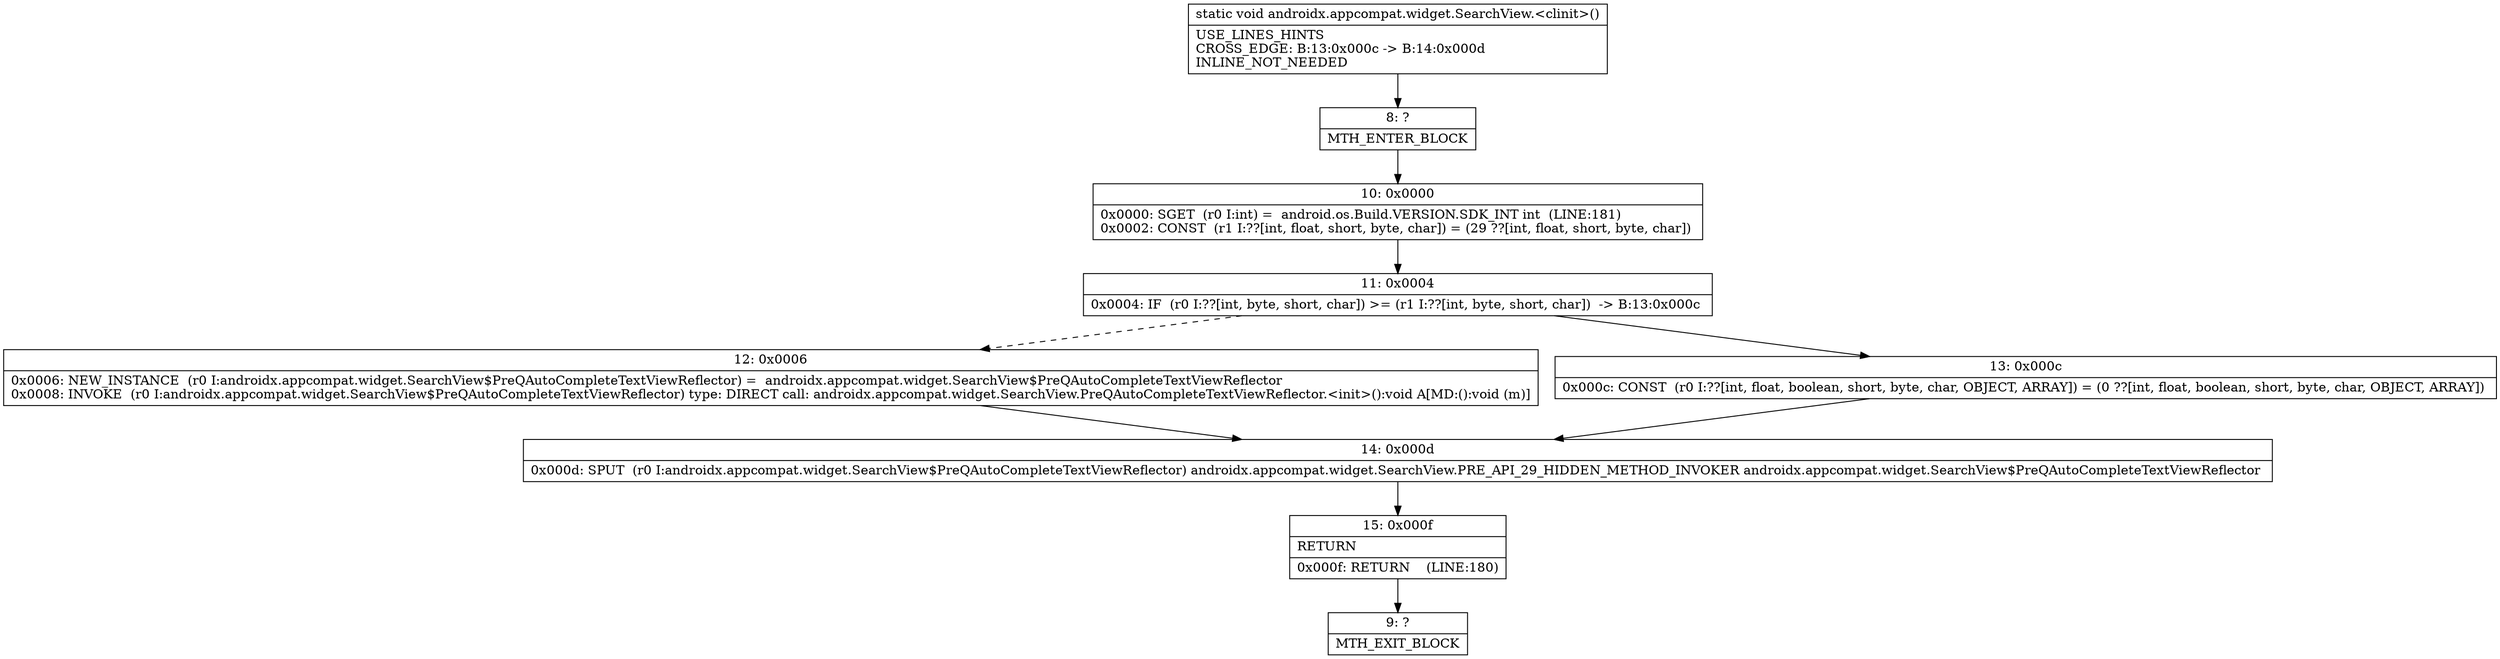 digraph "CFG forandroidx.appcompat.widget.SearchView.\<clinit\>()V" {
Node_8 [shape=record,label="{8\:\ ?|MTH_ENTER_BLOCK\l}"];
Node_10 [shape=record,label="{10\:\ 0x0000|0x0000: SGET  (r0 I:int) =  android.os.Build.VERSION.SDK_INT int  (LINE:181)\l0x0002: CONST  (r1 I:??[int, float, short, byte, char]) = (29 ??[int, float, short, byte, char]) \l}"];
Node_11 [shape=record,label="{11\:\ 0x0004|0x0004: IF  (r0 I:??[int, byte, short, char]) \>= (r1 I:??[int, byte, short, char])  \-\> B:13:0x000c \l}"];
Node_12 [shape=record,label="{12\:\ 0x0006|0x0006: NEW_INSTANCE  (r0 I:androidx.appcompat.widget.SearchView$PreQAutoCompleteTextViewReflector) =  androidx.appcompat.widget.SearchView$PreQAutoCompleteTextViewReflector \l0x0008: INVOKE  (r0 I:androidx.appcompat.widget.SearchView$PreQAutoCompleteTextViewReflector) type: DIRECT call: androidx.appcompat.widget.SearchView.PreQAutoCompleteTextViewReflector.\<init\>():void A[MD:():void (m)]\l}"];
Node_14 [shape=record,label="{14\:\ 0x000d|0x000d: SPUT  (r0 I:androidx.appcompat.widget.SearchView$PreQAutoCompleteTextViewReflector) androidx.appcompat.widget.SearchView.PRE_API_29_HIDDEN_METHOD_INVOKER androidx.appcompat.widget.SearchView$PreQAutoCompleteTextViewReflector \l}"];
Node_15 [shape=record,label="{15\:\ 0x000f|RETURN\l|0x000f: RETURN    (LINE:180)\l}"];
Node_9 [shape=record,label="{9\:\ ?|MTH_EXIT_BLOCK\l}"];
Node_13 [shape=record,label="{13\:\ 0x000c|0x000c: CONST  (r0 I:??[int, float, boolean, short, byte, char, OBJECT, ARRAY]) = (0 ??[int, float, boolean, short, byte, char, OBJECT, ARRAY]) \l}"];
MethodNode[shape=record,label="{static void androidx.appcompat.widget.SearchView.\<clinit\>()  | USE_LINES_HINTS\lCROSS_EDGE: B:13:0x000c \-\> B:14:0x000d\lINLINE_NOT_NEEDED\l}"];
MethodNode -> Node_8;Node_8 -> Node_10;
Node_10 -> Node_11;
Node_11 -> Node_12[style=dashed];
Node_11 -> Node_13;
Node_12 -> Node_14;
Node_14 -> Node_15;
Node_15 -> Node_9;
Node_13 -> Node_14;
}


